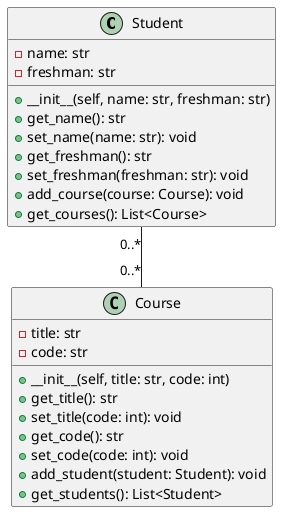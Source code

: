 @startuml
class Student {
    - name: str
    - freshman: str
    __
    + __init__(self, name: str, freshman: str)
    + get_name(): str
    + set_name(name: str): void
    + get_freshman(): str
    + set_freshman(freshman: str): void
    + add_course(course: Course): void
    + get_courses(): List<Course>
}

class Course {
    - title: str
    - code: str
    __
    + __init__(self, title: str, code: int)
    + get_title(): str
    + set_title(code: int): void
    + get_code(): str
    + set_code(code: int): void
    + add_student(student: Student): void
    + get_students(): List<Student>
}

Student "0..*" -- "0..*" Course
@enduml